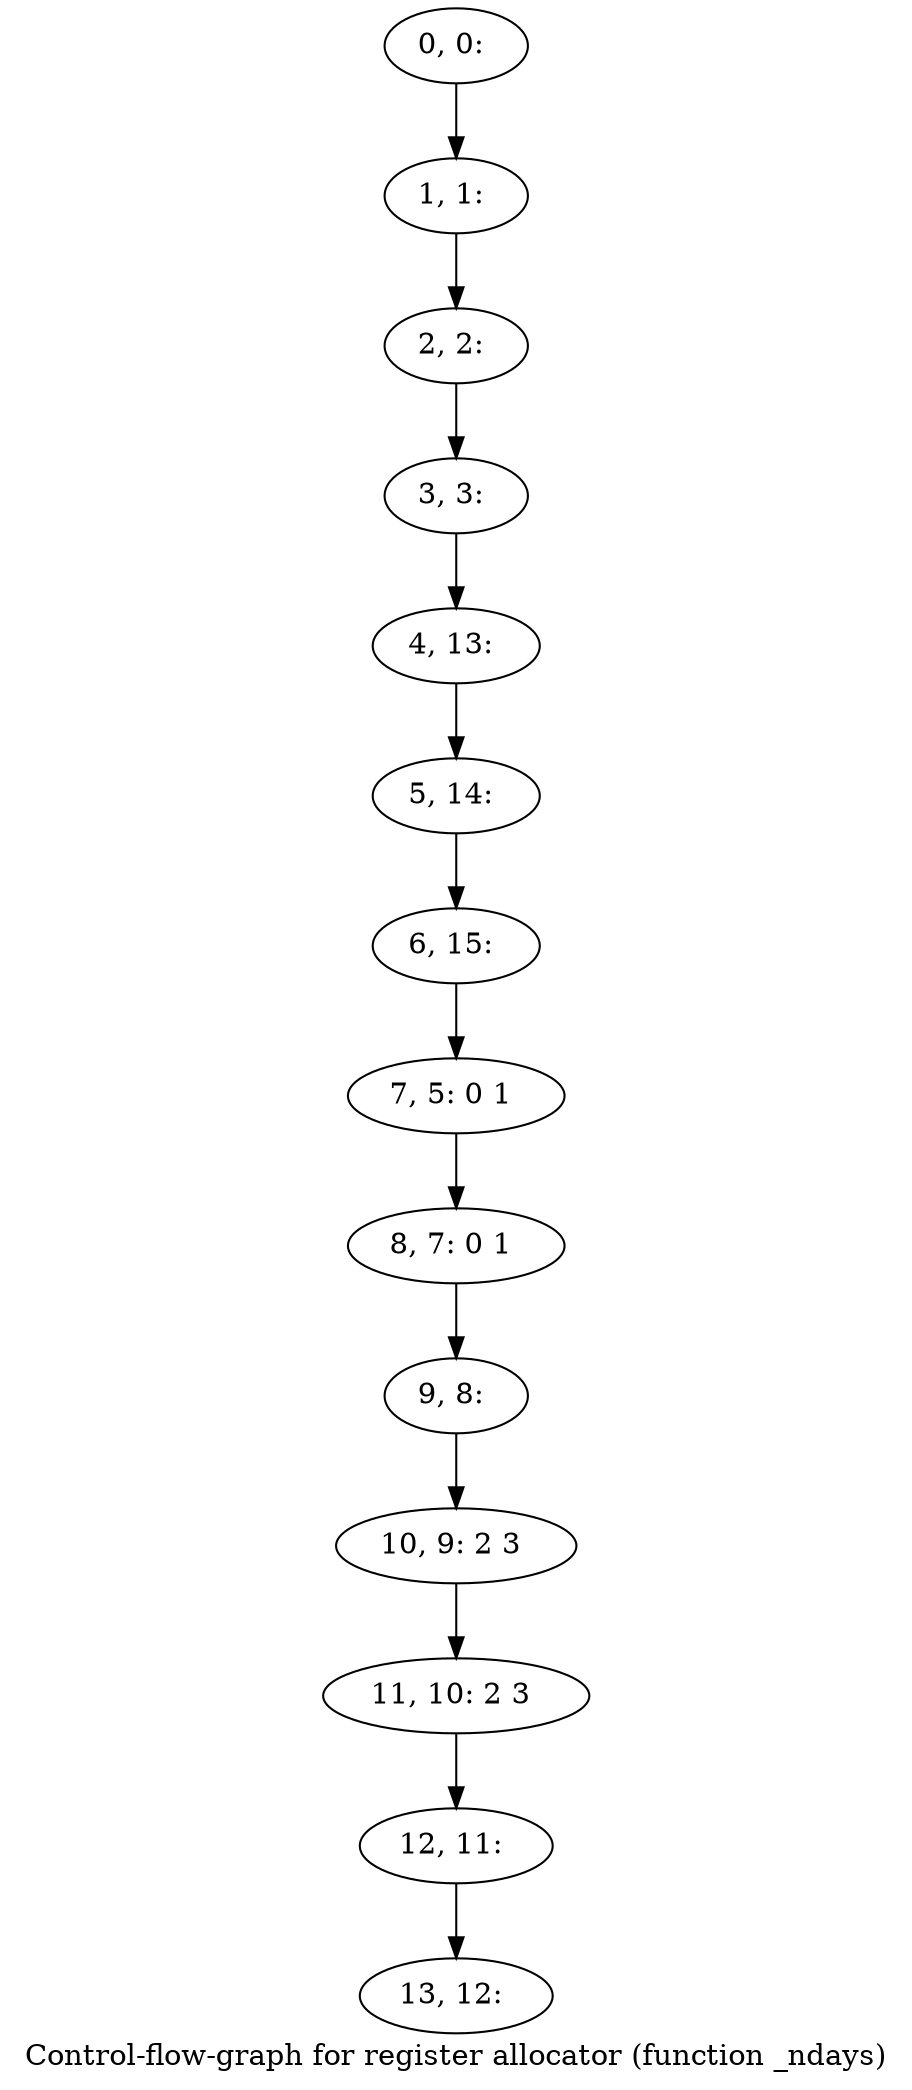 digraph G {
graph [label="Control-flow-graph for register allocator (function _ndays)"]
0[label="0, 0: "];
1[label="1, 1: "];
2[label="2, 2: "];
3[label="3, 3: "];
4[label="4, 13: "];
5[label="5, 14: "];
6[label="6, 15: "];
7[label="7, 5: 0 1 "];
8[label="8, 7: 0 1 "];
9[label="9, 8: "];
10[label="10, 9: 2 3 "];
11[label="11, 10: 2 3 "];
12[label="12, 11: "];
13[label="13, 12: "];
0->1 ;
1->2 ;
2->3 ;
3->4 ;
4->5 ;
5->6 ;
6->7 ;
7->8 ;
8->9 ;
9->10 ;
10->11 ;
11->12 ;
12->13 ;
}

